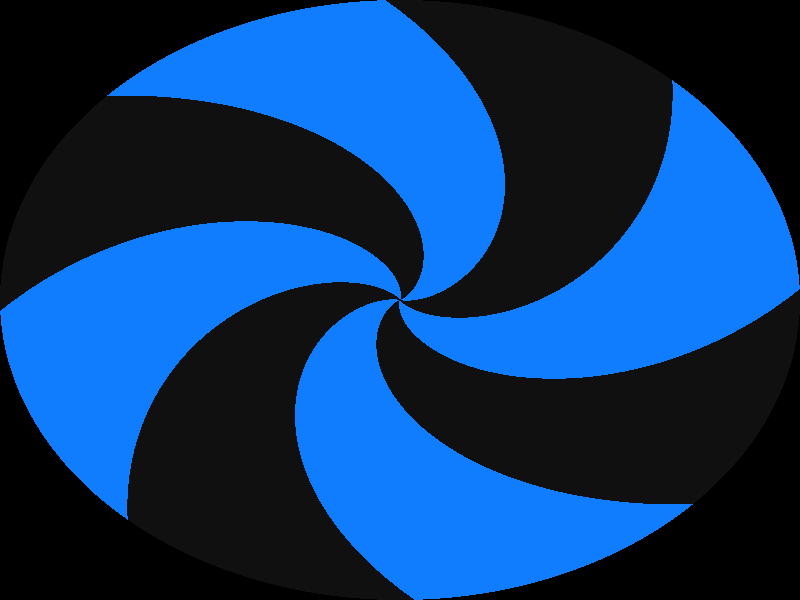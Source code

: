 // +w2048 +h2048 +ua +a0.01 +am2 +r4 +fn

#version 3.7

global_settings
{
    assumed_gamma 1
}

background
{
    color rgbt 1
}

camera
{
    orthographic
    location 1000*z
    look_at 1*z
    up 2*y
    right 2*x
}

// the main light is directly above so the spinner can be rotated ingame
// withint influencing its position and ruining its believability as a spinning object
light_source
{
    100*<0, 0, 1>
    color rgb 1
    parallel
    point_at 0
}

// the spinner is smooth and raised close to the edges, then it forms a bowl shape towards the center.
lathe
{
    cubic_spline
    5,
    <0.00, 0.60>
    <0.00, 0.80>
    <0.60, 1.00>
    <1.00, 1.00>
    <1.05, 0.80>
    rotate 90*x

    texture
    {
        pigment
        {
            function {cos(atan2(y, x)*4+8*pow(x*x+y*y, 0.25))*0.25}
            color_map
            {
                [0, 0.5 color rgb <0.005, 0.205, 1.000> color rgb <0.005, 0.205, 1.000>]
                [0.5, 1 color rgb <0.005, 0.005, 0.005> color rgb <0.005, 0.005, 0.005>]
            }
        }
        finish
        {
            diffuse 0.80 ambient 0.05 brilliance 20
            specular 0.01 roughness 0.01
        }
    }
}

